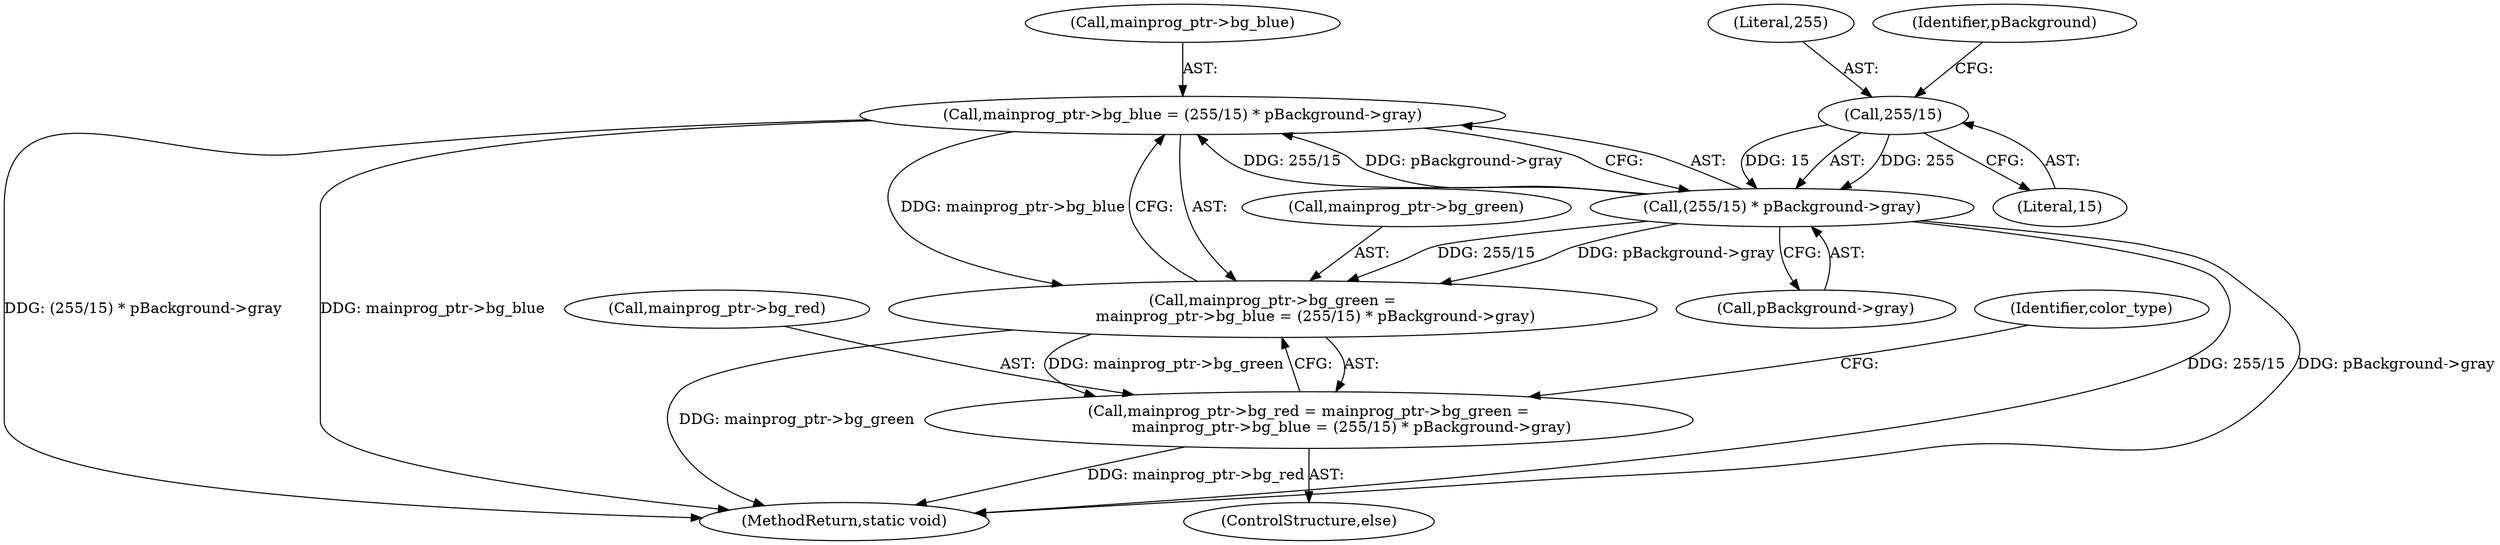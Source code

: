 digraph "0_Android_9d4853418ab2f754c2b63e091c29c5529b8b86ca_3@API" {
"1000281" [label="(Call,mainprog_ptr->bg_blue = (255/15) * pBackground->gray)"];
"1000285" [label="(Call,(255/15) * pBackground->gray)"];
"1000286" [label="(Call,255/15)"];
"1000277" [label="(Call,mainprog_ptr->bg_green =\n                  mainprog_ptr->bg_blue = (255/15) * pBackground->gray)"];
"1000273" [label="(Call,mainprog_ptr->bg_red = mainprog_ptr->bg_green =\n                  mainprog_ptr->bg_blue = (255/15) * pBackground->gray)"];
"1000288" [label="(Literal,15)"];
"1000274" [label="(Call,mainprog_ptr->bg_red)"];
"1000408" [label="(MethodReturn,static void)"];
"1000289" [label="(Call,pBackground->gray)"];
"1000286" [label="(Call,255/15)"];
"1000282" [label="(Call,mainprog_ptr->bg_blue)"];
"1000273" [label="(Call,mainprog_ptr->bg_red = mainprog_ptr->bg_green =\n                  mainprog_ptr->bg_blue = (255/15) * pBackground->gray)"];
"1000323" [label="(Identifier,color_type)"];
"1000281" [label="(Call,mainprog_ptr->bg_blue = (255/15) * pBackground->gray)"];
"1000285" [label="(Call,(255/15) * pBackground->gray)"];
"1000287" [label="(Literal,255)"];
"1000290" [label="(Identifier,pBackground)"];
"1000277" [label="(Call,mainprog_ptr->bg_green =\n                  mainprog_ptr->bg_blue = (255/15) * pBackground->gray)"];
"1000278" [label="(Call,mainprog_ptr->bg_green)"];
"1000272" [label="(ControlStructure,else)"];
"1000281" -> "1000277"  [label="AST: "];
"1000281" -> "1000285"  [label="CFG: "];
"1000282" -> "1000281"  [label="AST: "];
"1000285" -> "1000281"  [label="AST: "];
"1000277" -> "1000281"  [label="CFG: "];
"1000281" -> "1000408"  [label="DDG: (255/15) * pBackground->gray"];
"1000281" -> "1000408"  [label="DDG: mainprog_ptr->bg_blue"];
"1000281" -> "1000277"  [label="DDG: mainprog_ptr->bg_blue"];
"1000285" -> "1000281"  [label="DDG: 255/15"];
"1000285" -> "1000281"  [label="DDG: pBackground->gray"];
"1000285" -> "1000289"  [label="CFG: "];
"1000286" -> "1000285"  [label="AST: "];
"1000289" -> "1000285"  [label="AST: "];
"1000285" -> "1000408"  [label="DDG: 255/15"];
"1000285" -> "1000408"  [label="DDG: pBackground->gray"];
"1000285" -> "1000277"  [label="DDG: 255/15"];
"1000285" -> "1000277"  [label="DDG: pBackground->gray"];
"1000286" -> "1000285"  [label="DDG: 255"];
"1000286" -> "1000285"  [label="DDG: 15"];
"1000286" -> "1000288"  [label="CFG: "];
"1000287" -> "1000286"  [label="AST: "];
"1000288" -> "1000286"  [label="AST: "];
"1000290" -> "1000286"  [label="CFG: "];
"1000277" -> "1000273"  [label="AST: "];
"1000278" -> "1000277"  [label="AST: "];
"1000273" -> "1000277"  [label="CFG: "];
"1000277" -> "1000408"  [label="DDG: mainprog_ptr->bg_green"];
"1000277" -> "1000273"  [label="DDG: mainprog_ptr->bg_green"];
"1000273" -> "1000272"  [label="AST: "];
"1000274" -> "1000273"  [label="AST: "];
"1000323" -> "1000273"  [label="CFG: "];
"1000273" -> "1000408"  [label="DDG: mainprog_ptr->bg_red"];
}
